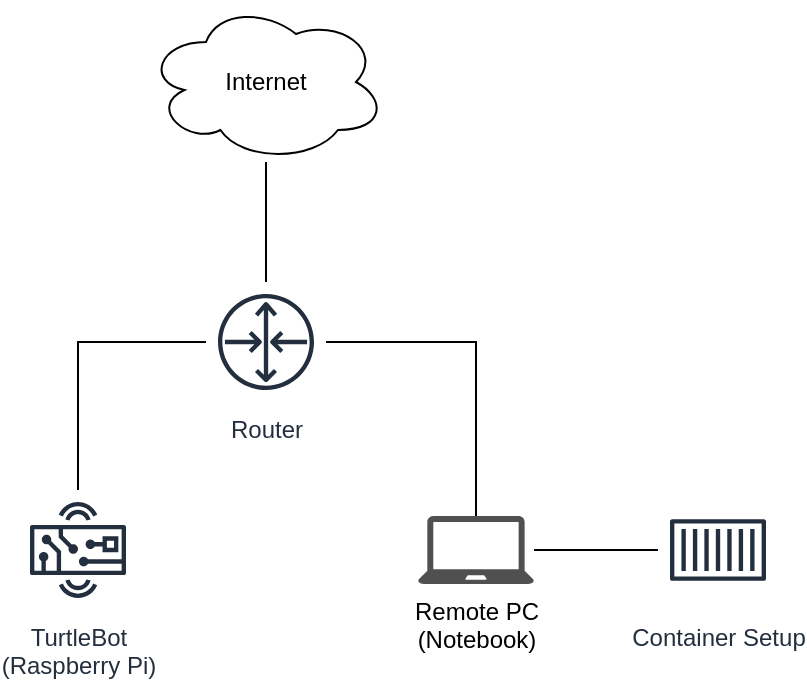<mxfile>
    <diagram id="N7kFsLUI7DPXq_OgNVCy" name="network_setup">
        <mxGraphModel dx="441" dy="429" grid="1" gridSize="10" guides="1" tooltips="1" connect="1" arrows="1" fold="1" page="1" pageScale="1" pageWidth="827" pageHeight="1169" math="0" shadow="0">
            <root>
                <mxCell id="0"/>
                <mxCell id="1" parent="0"/>
                <mxCell id="5uWAnqHbDmkjdx9ng6SV-3" value="" style="edgeStyle=orthogonalEdgeStyle;rounded=0;orthogonalLoop=1;jettySize=auto;html=1;endArrow=none;endFill=0;" parent="1" source="5uWAnqHbDmkjdx9ng6SV-1" target="5uWAnqHbDmkjdx9ng6SV-2" edge="1">
                    <mxGeometry relative="1" as="geometry"/>
                </mxCell>
                <mxCell id="5uWAnqHbDmkjdx9ng6SV-8" style="edgeStyle=orthogonalEdgeStyle;rounded=0;orthogonalLoop=1;jettySize=auto;html=1;endArrow=none;endFill=0;" parent="1" source="5uWAnqHbDmkjdx9ng6SV-1" target="5uWAnqHbDmkjdx9ng6SV-5" edge="1">
                    <mxGeometry relative="1" as="geometry"/>
                </mxCell>
                <mxCell id="5uWAnqHbDmkjdx9ng6SV-12" style="edgeStyle=orthogonalEdgeStyle;rounded=0;orthogonalLoop=1;jettySize=auto;html=1;endArrow=none;endFill=0;" parent="1" source="5uWAnqHbDmkjdx9ng6SV-1" target="5uWAnqHbDmkjdx9ng6SV-11" edge="1">
                    <mxGeometry relative="1" as="geometry"/>
                </mxCell>
                <mxCell id="5uWAnqHbDmkjdx9ng6SV-1" value="Router" style="sketch=0;outlineConnect=0;fontColor=#232F3E;gradientColor=none;strokeColor=#232F3E;fillColor=#ffffff;dashed=0;verticalLabelPosition=bottom;verticalAlign=top;align=center;html=1;fontSize=12;fontStyle=0;aspect=fixed;shape=mxgraph.aws4.resourceIcon;resIcon=mxgraph.aws4.router;" parent="1" vertex="1">
                    <mxGeometry x="384" y="260" width="60" height="60" as="geometry"/>
                </mxCell>
                <mxCell id="5uWAnqHbDmkjdx9ng6SV-2" value="Internet" style="ellipse;shape=cloud;whiteSpace=wrap;html=1;" parent="1" vertex="1">
                    <mxGeometry x="354" y="120" width="120" height="80" as="geometry"/>
                </mxCell>
                <mxCell id="5uWAnqHbDmkjdx9ng6SV-14" value="" style="edgeStyle=orthogonalEdgeStyle;rounded=0;orthogonalLoop=1;jettySize=auto;html=1;endArrow=none;endFill=0;" parent="1" source="5uWAnqHbDmkjdx9ng6SV-5" target="P92AYV_UDR6tzKyo27Ke-1" edge="1">
                    <mxGeometry relative="1" as="geometry">
                        <mxPoint x="600" y="394" as="targetPoint"/>
                    </mxGeometry>
                </mxCell>
                <mxCell id="5uWAnqHbDmkjdx9ng6SV-5" value="Remote PC&lt;br&gt;(Notebook)" style="sketch=0;pointerEvents=1;shadow=0;dashed=0;html=1;strokeColor=none;fillColor=#505050;labelPosition=center;verticalLabelPosition=bottom;verticalAlign=top;outlineConnect=0;align=center;shape=mxgraph.office.devices.laptop;" parent="1" vertex="1">
                    <mxGeometry x="490" y="377" width="58" height="34" as="geometry"/>
                </mxCell>
                <mxCell id="5uWAnqHbDmkjdx9ng6SV-11" value="TurtleBot&lt;br&gt;(Raspberry Pi)" style="sketch=0;outlineConnect=0;fontColor=#232F3E;gradientColor=none;strokeColor=#232F3E;fillColor=#ffffff;dashed=0;verticalLabelPosition=bottom;verticalAlign=top;align=center;html=1;fontSize=12;fontStyle=0;aspect=fixed;shape=mxgraph.aws4.resourceIcon;resIcon=mxgraph.aws4.hardware_board;" parent="1" vertex="1">
                    <mxGeometry x="290" y="364" width="60" height="60" as="geometry"/>
                </mxCell>
                <mxCell id="P92AYV_UDR6tzKyo27Ke-1" value="Container Setup" style="sketch=0;outlineConnect=0;fontColor=#232F3E;gradientColor=none;strokeColor=#232F3E;fillColor=#ffffff;dashed=0;verticalLabelPosition=bottom;verticalAlign=top;align=center;html=1;fontSize=12;fontStyle=0;aspect=fixed;shape=mxgraph.aws4.resourceIcon;resIcon=mxgraph.aws4.container_1;" vertex="1" parent="1">
                    <mxGeometry x="610" y="364" width="60" height="60" as="geometry"/>
                </mxCell>
            </root>
        </mxGraphModel>
    </diagram>
</mxfile>